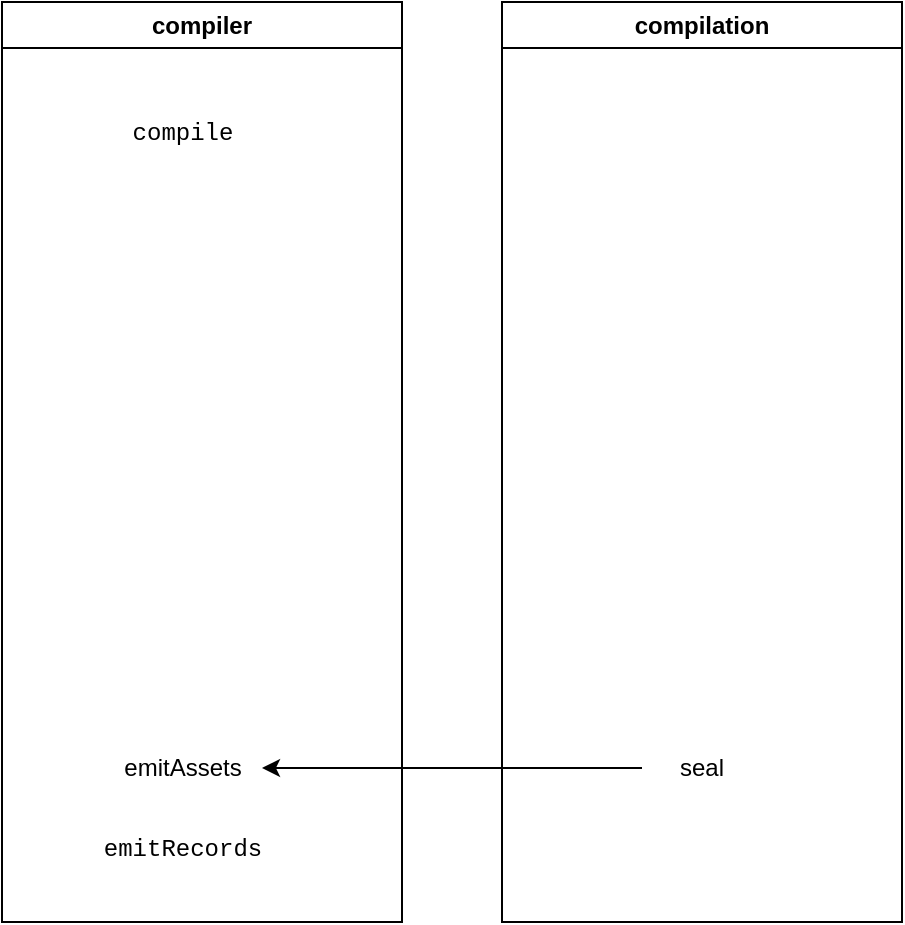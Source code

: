 <mxfile version="22.1.18" type="github">
  <diagram name="第 1 页" id="MVrE7ZpOwZZvy0ujSv35">
    <mxGraphModel dx="859" dy="586" grid="1" gridSize="10" guides="1" tooltips="1" connect="1" arrows="1" fold="1" page="1" pageScale="1" pageWidth="827" pageHeight="1169" math="0" shadow="0">
      <root>
        <mxCell id="0" />
        <mxCell id="1" parent="0" />
        <mxCell id="Hyx3UyOHCQJDbXDzl8Xv-9" value="compilation" style="swimlane;whiteSpace=wrap;html=1;" vertex="1" parent="1">
          <mxGeometry x="280" y="70" width="200" height="460" as="geometry">
            <mxRectangle x="70" y="110" width="110" height="30" as="alternateBounds" />
          </mxGeometry>
        </mxCell>
        <mxCell id="Hyx3UyOHCQJDbXDzl8Xv-10" value="seal" style="text;html=1;strokeColor=none;fillColor=none;align=center;verticalAlign=middle;whiteSpace=wrap;rounded=0;" vertex="1" parent="Hyx3UyOHCQJDbXDzl8Xv-9">
          <mxGeometry x="70" y="368" width="60" height="30" as="geometry" />
        </mxCell>
        <mxCell id="Hyx3UyOHCQJDbXDzl8Xv-11" value="compiler" style="swimlane;whiteSpace=wrap;html=1;" vertex="1" parent="1">
          <mxGeometry x="30" y="70" width="200" height="460" as="geometry">
            <mxRectangle x="70" y="110" width="110" height="30" as="alternateBounds" />
          </mxGeometry>
        </mxCell>
        <mxCell id="Hyx3UyOHCQJDbXDzl8Xv-13" value="&lt;div style=&quot;font-family: Menlo, Monaco, &amp;quot;Courier New&amp;quot;, monospace; line-height: 18px;&quot;&gt;compile&lt;/div&gt;" style="text;html=1;align=center;verticalAlign=middle;resizable=0;points=[];autosize=1;strokeColor=none;fillColor=none;labelBackgroundColor=none;fontColor=default;" vertex="1" parent="Hyx3UyOHCQJDbXDzl8Xv-11">
          <mxGeometry x="55" y="50" width="70" height="30" as="geometry" />
        </mxCell>
        <mxCell id="Hyx3UyOHCQJDbXDzl8Xv-16" value="emitAssets" style="text;html=1;align=center;verticalAlign=middle;resizable=0;points=[];autosize=1;strokeColor=none;fillColor=none;" vertex="1" parent="1">
          <mxGeometry x="80" y="438" width="80" height="30" as="geometry" />
        </mxCell>
        <mxCell id="Hyx3UyOHCQJDbXDzl8Xv-17" value="&lt;div style=&quot;font-family: Menlo, Monaco, &amp;quot;Courier New&amp;quot;, monospace; line-height: 18px;&quot;&gt;emitRecords&lt;/div&gt;" style="text;html=1;align=center;verticalAlign=middle;resizable=0;points=[];autosize=1;fontColor=default;labelBackgroundColor=none;" vertex="1" parent="1">
          <mxGeometry x="70" y="478" width="100" height="30" as="geometry" />
        </mxCell>
        <mxCell id="Hyx3UyOHCQJDbXDzl8Xv-18" style="edgeStyle=orthogonalEdgeStyle;rounded=0;orthogonalLoop=1;jettySize=auto;html=1;" edge="1" parent="1" source="Hyx3UyOHCQJDbXDzl8Xv-10" target="Hyx3UyOHCQJDbXDzl8Xv-16">
          <mxGeometry relative="1" as="geometry" />
        </mxCell>
      </root>
    </mxGraphModel>
  </diagram>
</mxfile>
